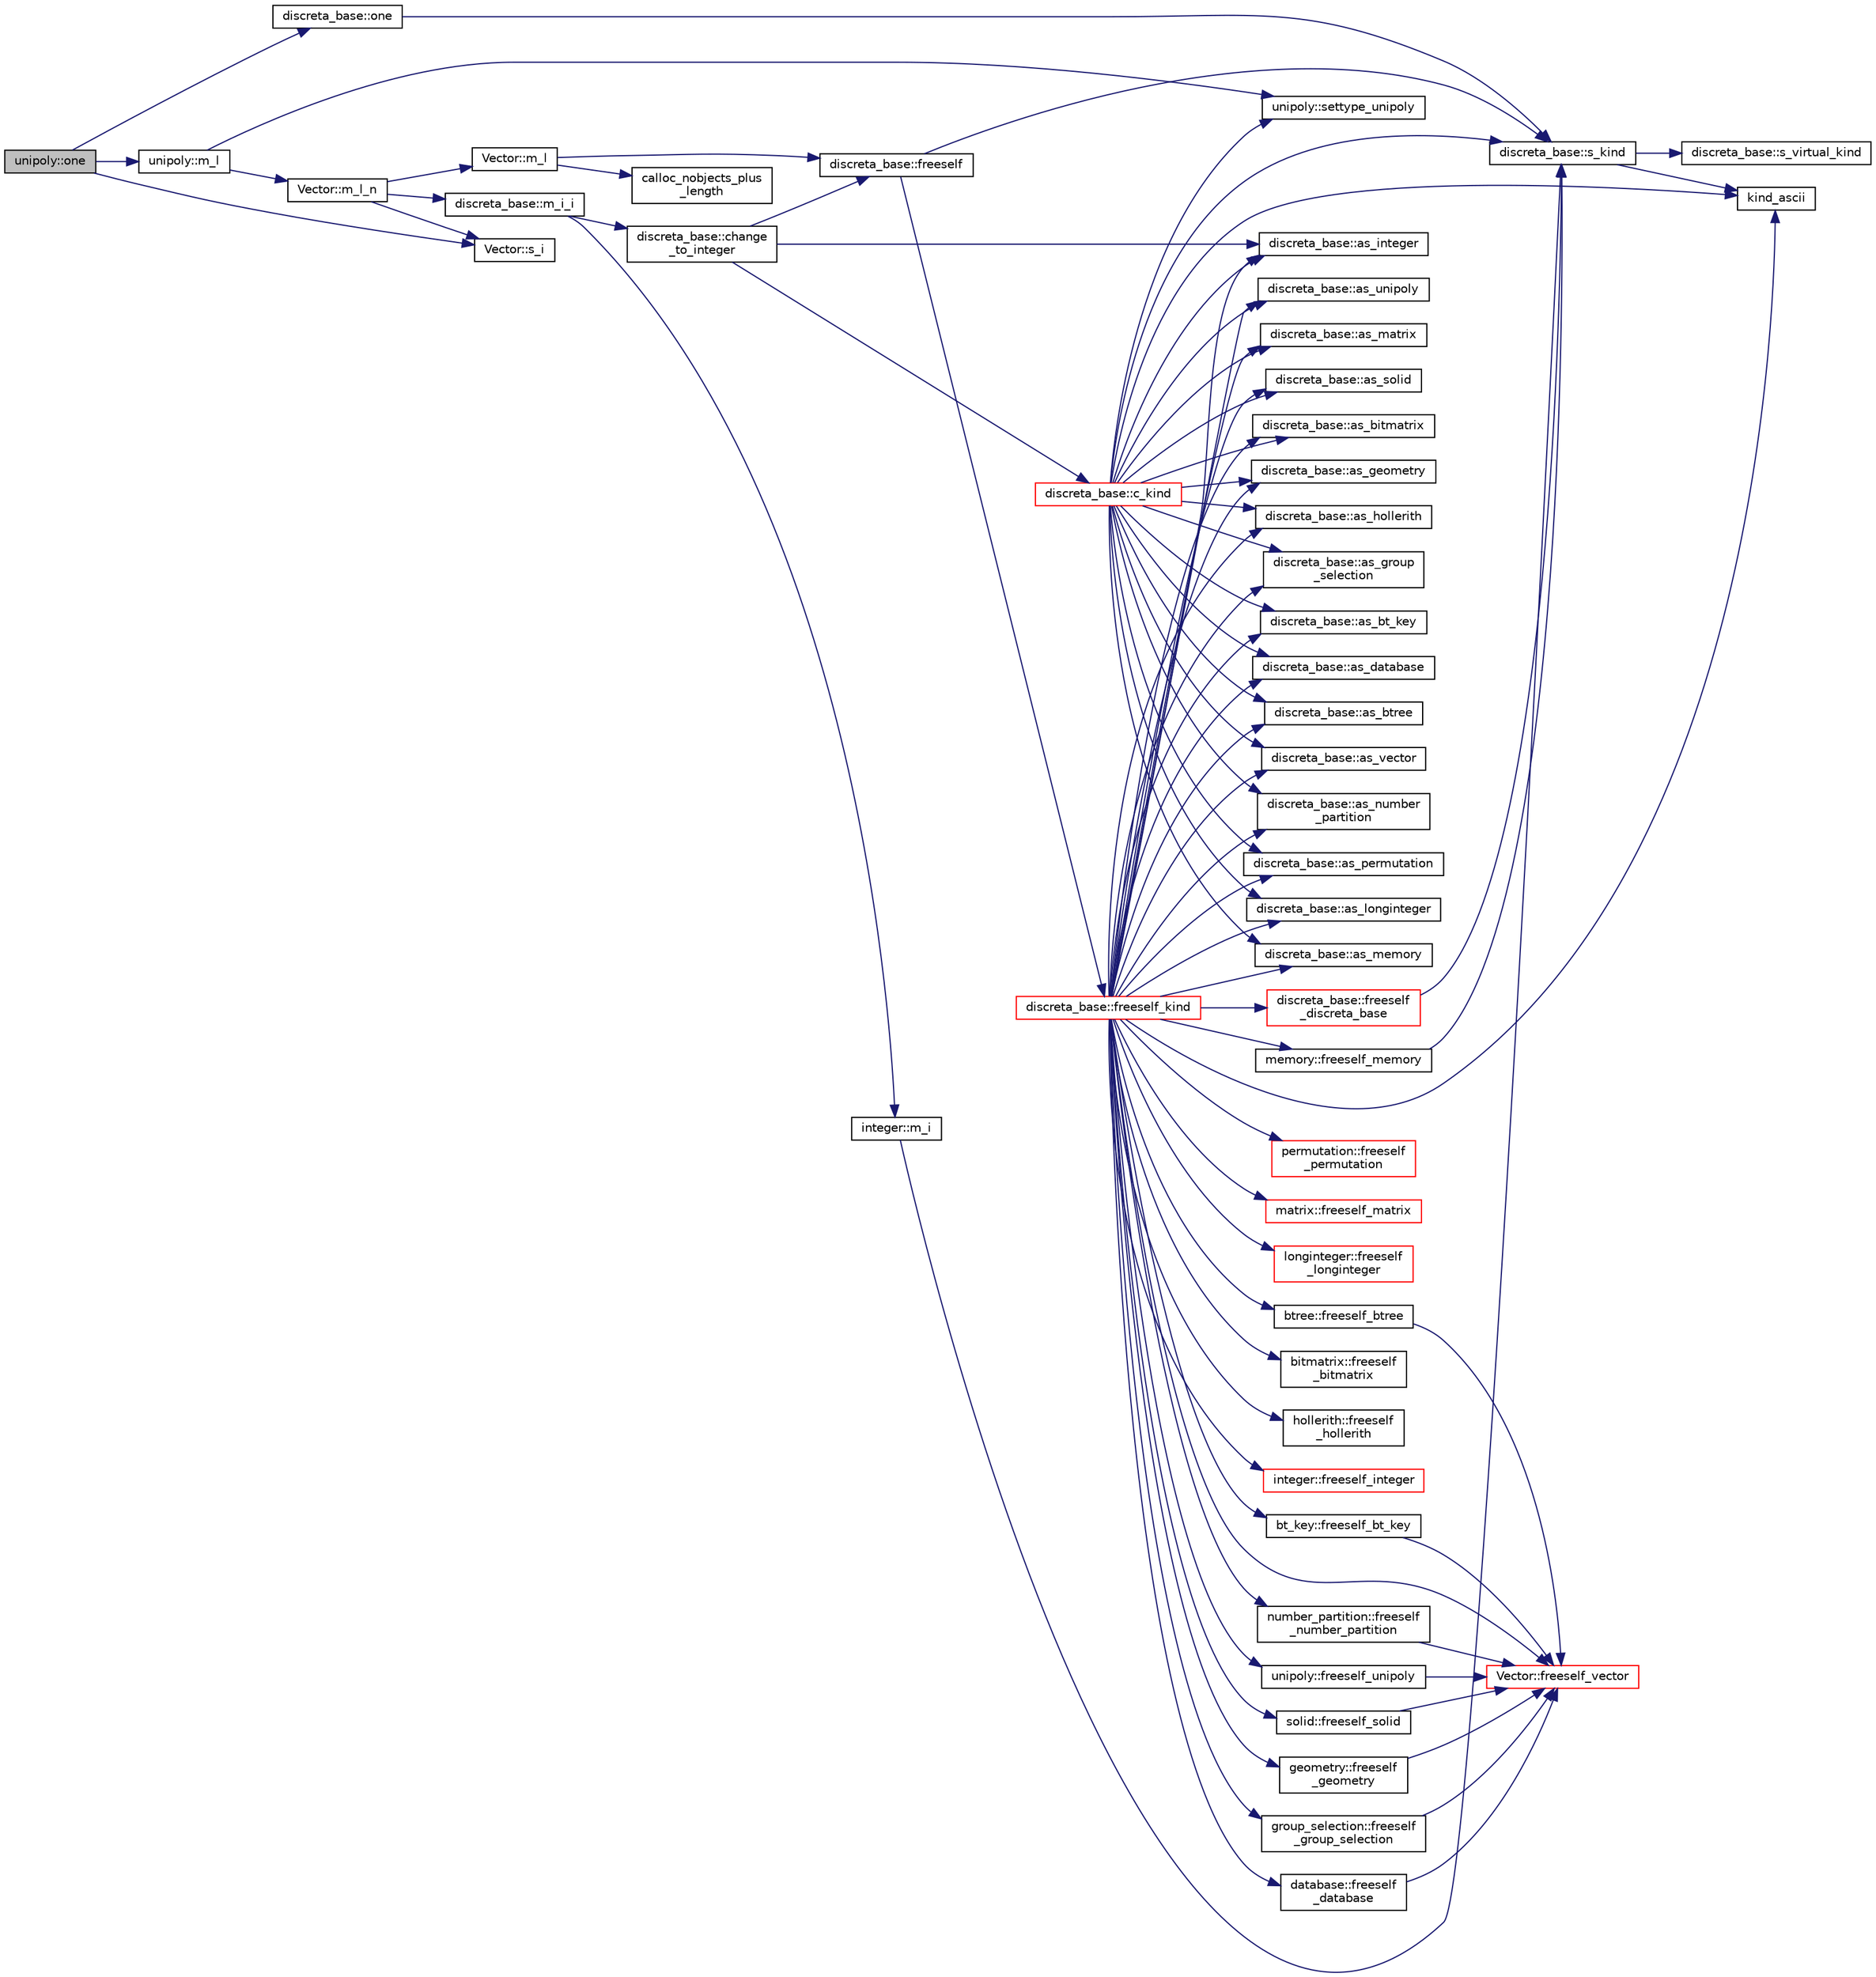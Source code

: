 digraph "unipoly::one"
{
  edge [fontname="Helvetica",fontsize="10",labelfontname="Helvetica",labelfontsize="10"];
  node [fontname="Helvetica",fontsize="10",shape=record];
  rankdir="LR";
  Node1729 [label="unipoly::one",height=0.2,width=0.4,color="black", fillcolor="grey75", style="filled", fontcolor="black"];
  Node1729 -> Node1730 [color="midnightblue",fontsize="10",style="solid",fontname="Helvetica"];
  Node1730 [label="unipoly::m_l",height=0.2,width=0.4,color="black", fillcolor="white", style="filled",URL="$d1/d89/classunipoly.html#a776ccf5b98954c5212b684944ab5d725"];
  Node1730 -> Node1731 [color="midnightblue",fontsize="10",style="solid",fontname="Helvetica"];
  Node1731 [label="Vector::m_l_n",height=0.2,width=0.4,color="black", fillcolor="white", style="filled",URL="$d5/db2/class_vector.html#a5c7c126e6266ecdc832c5ce5bc1cca2f"];
  Node1731 -> Node1732 [color="midnightblue",fontsize="10",style="solid",fontname="Helvetica"];
  Node1732 [label="Vector::m_l",height=0.2,width=0.4,color="black", fillcolor="white", style="filled",URL="$d5/db2/class_vector.html#a00f5520c2a6b4f5282a1a8bcf8ea74eb"];
  Node1732 -> Node1733 [color="midnightblue",fontsize="10",style="solid",fontname="Helvetica"];
  Node1733 [label="discreta_base::freeself",height=0.2,width=0.4,color="black", fillcolor="white", style="filled",URL="$d7/d71/classdiscreta__base.html#a9a3c9501a562293b5667c11b9174d6e5"];
  Node1733 -> Node1734 [color="midnightblue",fontsize="10",style="solid",fontname="Helvetica"];
  Node1734 [label="discreta_base::freeself_kind",height=0.2,width=0.4,color="red", fillcolor="white", style="filled",URL="$d7/d71/classdiscreta__base.html#a63a23ada2165b3838fab719ed458cec8"];
  Node1734 -> Node1735 [color="midnightblue",fontsize="10",style="solid",fontname="Helvetica"];
  Node1735 [label="discreta_base::freeself\l_discreta_base",height=0.2,width=0.4,color="red", fillcolor="white", style="filled",URL="$d7/d71/classdiscreta__base.html#a8b1ec2cee4566034441e066dc2c027db"];
  Node1735 -> Node1736 [color="midnightblue",fontsize="10",style="solid",fontname="Helvetica"];
  Node1736 [label="discreta_base::s_kind",height=0.2,width=0.4,color="black", fillcolor="white", style="filled",URL="$d7/d71/classdiscreta__base.html#a8a830025c74adbbc3362418a7c2ba157"];
  Node1736 -> Node1737 [color="midnightblue",fontsize="10",style="solid",fontname="Helvetica"];
  Node1737 [label="discreta_base::s_virtual_kind",height=0.2,width=0.4,color="black", fillcolor="white", style="filled",URL="$d7/d71/classdiscreta__base.html#a52778a6d6943a468be083d0785d418fb"];
  Node1736 -> Node1738 [color="midnightblue",fontsize="10",style="solid",fontname="Helvetica"];
  Node1738 [label="kind_ascii",height=0.2,width=0.4,color="black", fillcolor="white", style="filled",URL="$d9/d60/discreta_8h.html#ad0ce825a9f29bc6cec27e1b64cfe27bf"];
  Node1734 -> Node1742 [color="midnightblue",fontsize="10",style="solid",fontname="Helvetica"];
  Node1742 [label="discreta_base::as_integer",height=0.2,width=0.4,color="black", fillcolor="white", style="filled",URL="$d7/d71/classdiscreta__base.html#a00d7691eaf874fd283d942692fe8dd26"];
  Node1734 -> Node1743 [color="midnightblue",fontsize="10",style="solid",fontname="Helvetica"];
  Node1743 [label="integer::freeself_integer",height=0.2,width=0.4,color="red", fillcolor="white", style="filled",URL="$d0/de5/classinteger.html#a02eb557612c9db1820dd75a77151edc0"];
  Node1734 -> Node1744 [color="midnightblue",fontsize="10",style="solid",fontname="Helvetica"];
  Node1744 [label="discreta_base::as_vector",height=0.2,width=0.4,color="black", fillcolor="white", style="filled",URL="$d7/d71/classdiscreta__base.html#a7bdd6cae39c380b128ee9e17e42cf020"];
  Node1734 -> Node1745 [color="midnightblue",fontsize="10",style="solid",fontname="Helvetica"];
  Node1745 [label="Vector::freeself_vector",height=0.2,width=0.4,color="red", fillcolor="white", style="filled",URL="$d5/db2/class_vector.html#ad55c58937ca8fb342247a2c0fb572d20"];
  Node1734 -> Node1747 [color="midnightblue",fontsize="10",style="solid",fontname="Helvetica"];
  Node1747 [label="discreta_base::as_number\l_partition",height=0.2,width=0.4,color="black", fillcolor="white", style="filled",URL="$d7/d71/classdiscreta__base.html#a307aa09de0e925d46697707968ffab00"];
  Node1734 -> Node1748 [color="midnightblue",fontsize="10",style="solid",fontname="Helvetica"];
  Node1748 [label="number_partition::freeself\l_number_partition",height=0.2,width=0.4,color="black", fillcolor="white", style="filled",URL="$df/d50/classnumber__partition.html#aa74111c1c8cd218b654e7b7c1ca42eb5"];
  Node1748 -> Node1745 [color="midnightblue",fontsize="10",style="solid",fontname="Helvetica"];
  Node1734 -> Node1749 [color="midnightblue",fontsize="10",style="solid",fontname="Helvetica"];
  Node1749 [label="discreta_base::as_permutation",height=0.2,width=0.4,color="black", fillcolor="white", style="filled",URL="$d7/d71/classdiscreta__base.html#aa4e72f36a82984239b12ae831e131098"];
  Node1734 -> Node1750 [color="midnightblue",fontsize="10",style="solid",fontname="Helvetica"];
  Node1750 [label="permutation::freeself\l_permutation",height=0.2,width=0.4,color="red", fillcolor="white", style="filled",URL="$d0/d08/classpermutation.html#a1f86343fa765d71c976d79e5ce372c12"];
  Node1734 -> Node1751 [color="midnightblue",fontsize="10",style="solid",fontname="Helvetica"];
  Node1751 [label="discreta_base::as_matrix",height=0.2,width=0.4,color="black", fillcolor="white", style="filled",URL="$d7/d71/classdiscreta__base.html#ae4d7f56d917a4707b838fbffde6467ff"];
  Node1734 -> Node1752 [color="midnightblue",fontsize="10",style="solid",fontname="Helvetica"];
  Node1752 [label="matrix::freeself_matrix",height=0.2,width=0.4,color="red", fillcolor="white", style="filled",URL="$d1/d8d/classmatrix.html#ab47d61820499f35c15bf82fb6a3b9bd1"];
  Node1734 -> Node1754 [color="midnightblue",fontsize="10",style="solid",fontname="Helvetica"];
  Node1754 [label="discreta_base::as_longinteger",height=0.2,width=0.4,color="black", fillcolor="white", style="filled",URL="$d7/d71/classdiscreta__base.html#a20a094639eb711b10c8694c51937f7cd"];
  Node1734 -> Node1755 [color="midnightblue",fontsize="10",style="solid",fontname="Helvetica"];
  Node1755 [label="longinteger::freeself\l_longinteger",height=0.2,width=0.4,color="red", fillcolor="white", style="filled",URL="$d3/d71/classlonginteger.html#a82006f4b7c6bf897de0387497e16c219"];
  Node1734 -> Node1757 [color="midnightblue",fontsize="10",style="solid",fontname="Helvetica"];
  Node1757 [label="discreta_base::as_memory",height=0.2,width=0.4,color="black", fillcolor="white", style="filled",URL="$d7/d71/classdiscreta__base.html#ad94b2d7dce0cd4fa22db57f6e79c4bd2"];
  Node1734 -> Node1758 [color="midnightblue",fontsize="10",style="solid",fontname="Helvetica"];
  Node1758 [label="memory::freeself_memory",height=0.2,width=0.4,color="black", fillcolor="white", style="filled",URL="$d8/d99/classmemory.html#a19366f9105d79a0e818cc19255d7ef4f"];
  Node1758 -> Node1736 [color="midnightblue",fontsize="10",style="solid",fontname="Helvetica"];
  Node1734 -> Node1759 [color="midnightblue",fontsize="10",style="solid",fontname="Helvetica"];
  Node1759 [label="discreta_base::as_unipoly",height=0.2,width=0.4,color="black", fillcolor="white", style="filled",URL="$d7/d71/classdiscreta__base.html#ad50d8027f039fe5c2478cddb243adc9d"];
  Node1734 -> Node1760 [color="midnightblue",fontsize="10",style="solid",fontname="Helvetica"];
  Node1760 [label="unipoly::freeself_unipoly",height=0.2,width=0.4,color="black", fillcolor="white", style="filled",URL="$d1/d89/classunipoly.html#aad315db6c6adb555a0c63877aab7d27e"];
  Node1760 -> Node1745 [color="midnightblue",fontsize="10",style="solid",fontname="Helvetica"];
  Node1734 -> Node1761 [color="midnightblue",fontsize="10",style="solid",fontname="Helvetica"];
  Node1761 [label="discreta_base::as_solid",height=0.2,width=0.4,color="black", fillcolor="white", style="filled",URL="$d7/d71/classdiscreta__base.html#a1fc5f2b85ec97ab0a69dd64903c970a5"];
  Node1734 -> Node1762 [color="midnightblue",fontsize="10",style="solid",fontname="Helvetica"];
  Node1762 [label="solid::freeself_solid",height=0.2,width=0.4,color="black", fillcolor="white", style="filled",URL="$d8/def/classsolid.html#a84c2f0abd7b24b1cf2ccefa9c99567fe"];
  Node1762 -> Node1745 [color="midnightblue",fontsize="10",style="solid",fontname="Helvetica"];
  Node1734 -> Node1763 [color="midnightblue",fontsize="10",style="solid",fontname="Helvetica"];
  Node1763 [label="discreta_base::as_bitmatrix",height=0.2,width=0.4,color="black", fillcolor="white", style="filled",URL="$d7/d71/classdiscreta__base.html#a071ad54ea8ef6c9d1d15f532e5a76df6"];
  Node1734 -> Node1764 [color="midnightblue",fontsize="10",style="solid",fontname="Helvetica"];
  Node1764 [label="bitmatrix::freeself\l_bitmatrix",height=0.2,width=0.4,color="black", fillcolor="white", style="filled",URL="$de/dc8/classbitmatrix.html#a4b84eed56a244df63819eae6b7ba1eff"];
  Node1734 -> Node1765 [color="midnightblue",fontsize="10",style="solid",fontname="Helvetica"];
  Node1765 [label="discreta_base::as_geometry",height=0.2,width=0.4,color="black", fillcolor="white", style="filled",URL="$d7/d71/classdiscreta__base.html#a38fc7b4cdd830703e9d87354b79bc5c8"];
  Node1734 -> Node1766 [color="midnightblue",fontsize="10",style="solid",fontname="Helvetica"];
  Node1766 [label="geometry::freeself\l_geometry",height=0.2,width=0.4,color="black", fillcolor="white", style="filled",URL="$da/d44/classgeometry.html#a504b1b52d24b4ae00d9fd0b7838b57e6"];
  Node1766 -> Node1745 [color="midnightblue",fontsize="10",style="solid",fontname="Helvetica"];
  Node1734 -> Node1767 [color="midnightblue",fontsize="10",style="solid",fontname="Helvetica"];
  Node1767 [label="discreta_base::as_hollerith",height=0.2,width=0.4,color="black", fillcolor="white", style="filled",URL="$d7/d71/classdiscreta__base.html#a3e66f82711f314710107e2f29e589690"];
  Node1734 -> Node1768 [color="midnightblue",fontsize="10",style="solid",fontname="Helvetica"];
  Node1768 [label="hollerith::freeself\l_hollerith",height=0.2,width=0.4,color="black", fillcolor="white", style="filled",URL="$d8/d99/classhollerith.html#a240d1b30780c9e09323d0b3ad5e2d1f7"];
  Node1734 -> Node1769 [color="midnightblue",fontsize="10",style="solid",fontname="Helvetica"];
  Node1769 [label="discreta_base::as_group\l_selection",height=0.2,width=0.4,color="black", fillcolor="white", style="filled",URL="$d7/d71/classdiscreta__base.html#aae1bac4883c567718bef9fb610abbdc8"];
  Node1734 -> Node1770 [color="midnightblue",fontsize="10",style="solid",fontname="Helvetica"];
  Node1770 [label="group_selection::freeself\l_group_selection",height=0.2,width=0.4,color="black", fillcolor="white", style="filled",URL="$d6/db0/classgroup__selection.html#a778b1a466858bf7f90516eeba1795798"];
  Node1770 -> Node1745 [color="midnightblue",fontsize="10",style="solid",fontname="Helvetica"];
  Node1734 -> Node1771 [color="midnightblue",fontsize="10",style="solid",fontname="Helvetica"];
  Node1771 [label="discreta_base::as_bt_key",height=0.2,width=0.4,color="black", fillcolor="white", style="filled",URL="$d7/d71/classdiscreta__base.html#a2734c6e08dca17cf6588bd5064ec1b9f"];
  Node1734 -> Node1772 [color="midnightblue",fontsize="10",style="solid",fontname="Helvetica"];
  Node1772 [label="bt_key::freeself_bt_key",height=0.2,width=0.4,color="black", fillcolor="white", style="filled",URL="$d1/de5/classbt__key.html#aad1f5a9b943d3ae072f1d09a9bb126c6"];
  Node1772 -> Node1745 [color="midnightblue",fontsize="10",style="solid",fontname="Helvetica"];
  Node1734 -> Node1773 [color="midnightblue",fontsize="10",style="solid",fontname="Helvetica"];
  Node1773 [label="discreta_base::as_database",height=0.2,width=0.4,color="black", fillcolor="white", style="filled",URL="$d7/d71/classdiscreta__base.html#ab055d39d58210a2b03ba3d33703b09a9"];
  Node1734 -> Node1774 [color="midnightblue",fontsize="10",style="solid",fontname="Helvetica"];
  Node1774 [label="database::freeself\l_database",height=0.2,width=0.4,color="black", fillcolor="white", style="filled",URL="$db/d72/classdatabase.html#a4dc263211f9b364e4fa733c8cf53e066"];
  Node1774 -> Node1745 [color="midnightblue",fontsize="10",style="solid",fontname="Helvetica"];
  Node1734 -> Node1775 [color="midnightblue",fontsize="10",style="solid",fontname="Helvetica"];
  Node1775 [label="discreta_base::as_btree",height=0.2,width=0.4,color="black", fillcolor="white", style="filled",URL="$d7/d71/classdiscreta__base.html#a78e76674cef2ec113c17989c11288778"];
  Node1734 -> Node1776 [color="midnightblue",fontsize="10",style="solid",fontname="Helvetica"];
  Node1776 [label="btree::freeself_btree",height=0.2,width=0.4,color="black", fillcolor="white", style="filled",URL="$dd/db0/classbtree.html#af866a69c5f887781efdcd491d71f2c28"];
  Node1776 -> Node1745 [color="midnightblue",fontsize="10",style="solid",fontname="Helvetica"];
  Node1734 -> Node1738 [color="midnightblue",fontsize="10",style="solid",fontname="Helvetica"];
  Node1733 -> Node1736 [color="midnightblue",fontsize="10",style="solid",fontname="Helvetica"];
  Node1732 -> Node1781 [color="midnightblue",fontsize="10",style="solid",fontname="Helvetica"];
  Node1781 [label="calloc_nobjects_plus\l_length",height=0.2,width=0.4,color="black", fillcolor="white", style="filled",URL="$d9/d60/discreta_8h.html#a71599d54c8c17dfa065a363f5cdd0aa4"];
  Node1731 -> Node1782 [color="midnightblue",fontsize="10",style="solid",fontname="Helvetica"];
  Node1782 [label="Vector::s_i",height=0.2,width=0.4,color="black", fillcolor="white", style="filled",URL="$d5/db2/class_vector.html#a1c4fe1752523df8119f70dd550244871"];
  Node1731 -> Node1783 [color="midnightblue",fontsize="10",style="solid",fontname="Helvetica"];
  Node1783 [label="discreta_base::m_i_i",height=0.2,width=0.4,color="black", fillcolor="white", style="filled",URL="$d7/d71/classdiscreta__base.html#aa231464a9d4bc233f66608021c9ad997"];
  Node1783 -> Node1784 [color="midnightblue",fontsize="10",style="solid",fontname="Helvetica"];
  Node1784 [label="discreta_base::change\l_to_integer",height=0.2,width=0.4,color="black", fillcolor="white", style="filled",URL="$d7/d71/classdiscreta__base.html#a58a5a5bd8f8e6f2dd7b4483b66dc7bb9"];
  Node1784 -> Node1733 [color="midnightblue",fontsize="10",style="solid",fontname="Helvetica"];
  Node1784 -> Node1785 [color="midnightblue",fontsize="10",style="solid",fontname="Helvetica"];
  Node1785 [label="discreta_base::c_kind",height=0.2,width=0.4,color="red", fillcolor="white", style="filled",URL="$d7/d71/classdiscreta__base.html#adc2ff61589c2d083688e7a43f333cb62"];
  Node1785 -> Node1742 [color="midnightblue",fontsize="10",style="solid",fontname="Helvetica"];
  Node1785 -> Node1744 [color="midnightblue",fontsize="10",style="solid",fontname="Helvetica"];
  Node1785 -> Node1747 [color="midnightblue",fontsize="10",style="solid",fontname="Helvetica"];
  Node1785 -> Node1749 [color="midnightblue",fontsize="10",style="solid",fontname="Helvetica"];
  Node1785 -> Node1751 [color="midnightblue",fontsize="10",style="solid",fontname="Helvetica"];
  Node1785 -> Node1754 [color="midnightblue",fontsize="10",style="solid",fontname="Helvetica"];
  Node1785 -> Node1757 [color="midnightblue",fontsize="10",style="solid",fontname="Helvetica"];
  Node1785 -> Node1759 [color="midnightblue",fontsize="10",style="solid",fontname="Helvetica"];
  Node1785 -> Node1794 [color="midnightblue",fontsize="10",style="solid",fontname="Helvetica"];
  Node1794 [label="unipoly::settype_unipoly",height=0.2,width=0.4,color="black", fillcolor="white", style="filled",URL="$d1/d89/classunipoly.html#a8db854fcc85c5e1150b1f1b1c005c95b"];
  Node1785 -> Node1761 [color="midnightblue",fontsize="10",style="solid",fontname="Helvetica"];
  Node1785 -> Node1763 [color="midnightblue",fontsize="10",style="solid",fontname="Helvetica"];
  Node1785 -> Node1765 [color="midnightblue",fontsize="10",style="solid",fontname="Helvetica"];
  Node1785 -> Node1767 [color="midnightblue",fontsize="10",style="solid",fontname="Helvetica"];
  Node1785 -> Node1769 [color="midnightblue",fontsize="10",style="solid",fontname="Helvetica"];
  Node1785 -> Node1771 [color="midnightblue",fontsize="10",style="solid",fontname="Helvetica"];
  Node1785 -> Node1773 [color="midnightblue",fontsize="10",style="solid",fontname="Helvetica"];
  Node1785 -> Node1775 [color="midnightblue",fontsize="10",style="solid",fontname="Helvetica"];
  Node1785 -> Node1738 [color="midnightblue",fontsize="10",style="solid",fontname="Helvetica"];
  Node1785 -> Node1736 [color="midnightblue",fontsize="10",style="solid",fontname="Helvetica"];
  Node1784 -> Node1742 [color="midnightblue",fontsize="10",style="solid",fontname="Helvetica"];
  Node1783 -> Node1807 [color="midnightblue",fontsize="10",style="solid",fontname="Helvetica"];
  Node1807 [label="integer::m_i",height=0.2,width=0.4,color="black", fillcolor="white", style="filled",URL="$d0/de5/classinteger.html#a869091f0a0f35f5354c8c4a70250e8a9"];
  Node1807 -> Node1736 [color="midnightblue",fontsize="10",style="solid",fontname="Helvetica"];
  Node1730 -> Node1794 [color="midnightblue",fontsize="10",style="solid",fontname="Helvetica"];
  Node1729 -> Node1782 [color="midnightblue",fontsize="10",style="solid",fontname="Helvetica"];
  Node1729 -> Node1808 [color="midnightblue",fontsize="10",style="solid",fontname="Helvetica"];
  Node1808 [label="discreta_base::one",height=0.2,width=0.4,color="black", fillcolor="white", style="filled",URL="$d7/d71/classdiscreta__base.html#a6f5d6422a0040950415db30e39dafd19"];
  Node1808 -> Node1736 [color="midnightblue",fontsize="10",style="solid",fontname="Helvetica"];
}
